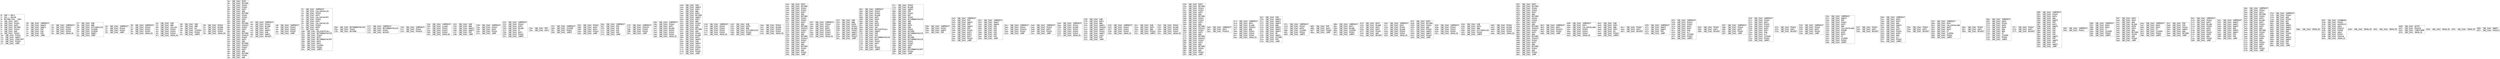 digraph "graph.cfg.gv" {
	subgraph global {
		node [fontname=Courier fontsize=30.0 rank=same shape=box]
		block_0 [label="0: %00 = #0x1\l2: %01 = #0x40\l4: MSTORE(%01, %00)\l5: [NO_SSA] DUP1\l6: [NO_SSA] PUSH1\l8: [NO_SSA] DUP2\l9: [NO_SSA] MSTORE\la: [NO_SSA] PUSH1\lc: [NO_SSA] ADD\ld: [NO_SSA] PUSH2\l10: [NO_SSA] PUSH1\l12: [NO_SSA] SWAP2\l13: [NO_SSA] CODECOPY\l14: [NO_SSA] PUSH2\l17: [NO_SSA] JUMP\l"]
		block_18 [label="18: [NO_SSA] JUMPDEST\l19: [NO_SSA] SWAP4\l1a: [NO_SSA] SWAP3\l1b: [NO_SSA] POP\l1c: [NO_SSA] POP\l1d: [NO_SSA] POP\l1e: [NO_SSA] JUMP\l"]
		block_1f [label="1f: [NO_SSA] JUMPDEST\l20: [NO_SSA] PUSH1\l22: [NO_SSA] PUSH1\l24: [NO_SSA] PUSH1\l26: [NO_SSA] INVALID\l"]
		block_27 [label="27: [NO_SSA] SUB\l28: [NO_SSA] AND\l29: [NO_SSA] EXTCODESIZE\l2a: [NO_SSA] ISZERO\l2b: [NO_SSA] ISZERO\l2c: [NO_SSA] SWAP1\l2d: [NO_SSA] JUMP\l"]
		block_2e [label="2e: [NO_SSA] JUMPDEST\l2f: [NO_SSA] PUSH2\l32: [NO_SSA] PUSH2\l35: [NO_SSA] JUMP\l"]
		block_36 [label="36: [NO_SSA] JUMPDEST\l37: [NO_SSA] PUSH1\l39: [NO_SSA] PUSH1\l3b: [NO_SSA] PUSH1\l3d: [NO_SSA] INVALID\l"]
		block_3e [label="3e: [NO_SSA] SUB\l3f: [NO_SSA] AND\l40: [NO_SSA] CALLER\l41: [NO_SSA] PUSH1\l43: [NO_SSA] PUSH1\l45: [NO_SSA] PUSH1\l47: [NO_SSA] INVALID\l"]
		block_48 [label="48: [NO_SSA] SUB\l49: [NO_SSA] AND\l4a: [NO_SSA] EQ\l4b: [NO_SSA] ISZERO\l4c: [NO_SSA] PUSH2\l4f: [NO_SSA] JUMPI\l"]
		block_50 [label="50: [NO_SSA] PUSH1\l52: [NO_SSA] MLOAD\l53: [NO_SSA] PUSH3\l57: [NO_SSA] PUSH1\l59: [NO_SSA] INVALID\l"]
		block_5a [label="5a: [NO_SSA] DUP2\l5b: [NO_SSA] MSTORE\l5c: [NO_SSA] PUSH1\l5e: [NO_SSA] PUSH1\l60: [NO_SSA] DUP3\l61: [NO_SSA] ADD\l62: [NO_SSA] MSTORE\l63: [NO_SSA] PUSH1\l65: [NO_SSA] PUSH1\l67: [NO_SSA] DUP3\l68: [NO_SSA] ADD\l69: [NO_SSA] MSTORE\l6a: [NO_SSA] PUSH32\l8b: [NO_SSA] PUSH1\l8d: [NO_SSA] DUP3\l8e: [NO_SSA] ADD\l8f: [NO_SSA] MSTORE\l90: [NO_SSA] PUSH32\lb1: [NO_SSA] PUSH1\lb3: [NO_SSA] DUP3\lb4: [NO_SSA] ADD\lb5: [NO_SSA] MSTORE\lb6: [NO_SSA] PUSH32\ld7: [NO_SSA] PUSH1\ld9: [NO_SSA] DUP3\lda: [NO_SSA] ADD\ldb: [NO_SSA] MSTORE\ldc: [NO_SSA] PUSH1\lde: [NO_SSA] ADD\l"]
		block_df [label="df: [NO_SSA] JUMPDEST\le0: [NO_SSA] PUSH1\le2: [NO_SSA] MLOAD\le3: [NO_SSA] DUP1\le4: [NO_SSA] SWAP2\le5: [NO_SSA] SUB\le6: [NO_SSA] SWAP1\le7: [NO_SSA] REVERT\l"]
		block_e8 [label="e8: [NO_SSA] JUMPDEST\le9: [NO_SSA] PUSH1\leb: [NO_SSA] PUSH2\lee: [NO_SSA] PUSH2\lf1: [NO_SSA] JUMP\l"]
		block_f2 [label="f2: [NO_SSA] JUMPDEST\lf3: [NO_SSA] CALLDATASIZE\lf4: [NO_SSA] PUSH1\lf6: [NO_SSA] DUP1\lf7: [NO_SSA] CALLDATACOPY\lf8: [NO_SSA] PUSH1\lfa: [NO_SSA] DUP1\lfb: [NO_SSA] CALLDATASIZE\lfc: [NO_SSA] PUSH1\lfe: [NO_SSA] DUP5\lff: [NO_SSA] GAS\l100: [NO_SSA] DELEGATECALL\l101: [NO_SSA] RETURNDATASIZE\l102: [NO_SSA] PUSH1\l104: [NO_SSA] DUP1\l105: [NO_SSA] RETURNDATACOPY\l106: [NO_SSA] DUP1\l107: [NO_SSA] DUP1\l108: [NO_SSA] ISZERO\l109: [NO_SSA] PUSH2\l10c: [NO_SSA] JUMPI\l"]
		block_10d [label="10d: [NO_SSA] RETURNDATASIZE\l10e: [NO_SSA] PUSH1\l110: [NO_SSA] RETURN\l"]
		block_111 [label="111: [NO_SSA] JUMPDEST\l112: [NO_SSA] RETURNDATASIZE\l113: [NO_SSA] PUSH1\l115: [NO_SSA] REVERT\l"]
		block_116 [label="116: [NO_SSA] JUMPDEST\l117: [NO_SSA] PUSH1\l119: [NO_SSA] PUSH32\l"]
		block_13a [label="13a: [NO_SSA] JUMPDEST\l13b: [NO_SSA] SLOAD\l13c: [NO_SSA] PUSH1\l13e: [NO_SSA] PUSH1\l140: [NO_SSA] PUSH1\l142: [NO_SSA] INVALID\l"]
		block_143 [label="143: [NO_SSA] SUB\l144: [NO_SSA] AND\l145: [NO_SSA] SWAP2\l146: [NO_SSA] SWAP1\l147: [NO_SSA] POP\l148: [NO_SSA] JUMP\l"]
		block_149 [label="149: [NO_SSA] JUMPDEST\l14a: [NO_SSA] PUSH2\l14d: [NO_SSA] DUP4\l14e: [NO_SSA] PUSH2\l151: [NO_SSA] JUMP\l"]
		block_152 [label="152: [NO_SSA] JUMPDEST\l153: [NO_SSA] PUSH1\l155: [NO_SSA] DUP3\l156: [NO_SSA] MLOAD\l157: [NO_SSA] GT\l158: [NO_SSA] DUP1\l159: [NO_SSA] PUSH2\l15c: [NO_SSA] JUMPI\l"]
		block_15d [label="15d: [NO_SSA] POP\l15e: [NO_SSA] DUP1\l"]
		block_15f [label="15f: [NO_SSA] JUMPDEST\l160: [NO_SSA] ISZERO\l161: [NO_SSA] PUSH2\l164: [NO_SSA] JUMPI\l"]
		block_165 [label="165: [NO_SSA] PUSH2\l168: [NO_SSA] DUP4\l169: [NO_SSA] DUP4\l16a: [NO_SSA] PUSH2\l16d: [NO_SSA] JUMP\l"]
		block_16e [label="16e: [NO_SSA] JUMPDEST\l16f: [NO_SSA] POP\l170: [NO_SSA] POP\l171: [NO_SSA] POP\l172: [NO_SSA] POP\l173: [NO_SSA] JUMP\l"]
		block_174 [label="174: [NO_SSA] JUMPDEST\l175: [NO_SSA] PUSH32\l196: [NO_SSA] PUSH2\l199: [NO_SSA] PUSH2\l19c: [NO_SSA] JUMP\l"]
		block_19d [label="19d: [NO_SSA] JUMPDEST\l19e: [NO_SSA] PUSH1\l1a0: [NO_SSA] DUP1\l1a1: [NO_SSA] MLOAD\l1a2: [NO_SSA] PUSH1\l1a4: [NO_SSA] PUSH1\l1a6: [NO_SSA] PUSH1\l1a8: [NO_SSA] INVALID\l"]
		block_1a9 [label="1a9: [NO_SSA] SUB\l1aa: [NO_SSA] SWAP3\l1ab: [NO_SSA] DUP4\l1ac: [NO_SSA] AND\l1ad: [NO_SSA] DUP2\l1ae: [NO_SSA] MSTORE\l1af: [NO_SSA] SWAP2\l1b0: [NO_SSA] DUP5\l1b1: [NO_SSA] AND\l1b2: [NO_SSA] PUSH1\l1b4: [NO_SSA] DUP4\l1b5: [NO_SSA] ADD\l1b6: [NO_SSA] MSTORE\l1b7: [NO_SSA] ADD\l1b8: [NO_SSA] PUSH1\l1ba: [NO_SSA] MLOAD\l1bb: [NO_SSA] DUP1\l1bc: [NO_SSA] SWAP2\l1bd: [NO_SSA] SUB\l1be: [NO_SSA] SWAP1\l1bf: [NO_SSA] LOG1\l1c0: [NO_SSA] PUSH2\l1c3: [NO_SSA] DUP2\l1c4: [NO_SSA] PUSH2\l1c7: [NO_SSA] JUMP\l"]
		block_1c8 [label="1c8: [NO_SSA] JUMPDEST\l1c9: [NO_SSA] PUSH1\l1cb: [NO_SSA] PUSH1\l1cd: [NO_SSA] PUSH1\l1cf: [NO_SSA] PUSH1\l1d1: [NO_SSA] INVALID\l"]
		block_1d2 [label="1d2: [NO_SSA] SUB\l1d3: [NO_SSA] DUP5\l1d4: [NO_SSA] AND\l1d5: [NO_SSA] EXTCODESIZE\l1d6: [NO_SSA] PUSH2\l1d9: [NO_SSA] JUMPI\l"]
		block_1da [label="1da: [NO_SSA] PUSH1\l1dc: [NO_SSA] MLOAD\l1dd: [NO_SSA] PUSH3\l1e1: [NO_SSA] PUSH1\l1e3: [NO_SSA] INVALID\l"]
		block_1e4 [label="1e4: [NO_SSA] DUP2\l1e5: [NO_SSA] MSTORE\l1e6: [NO_SSA] PUSH1\l1e8: [NO_SSA] PUSH1\l1ea: [NO_SSA] DUP3\l1eb: [NO_SSA] ADD\l1ec: [NO_SSA] MSTORE\l1ed: [NO_SSA] PUSH1\l1ef: [NO_SSA] PUSH1\l1f1: [NO_SSA] DUP3\l1f2: [NO_SSA] ADD\l1f3: [NO_SSA] MSTORE\l1f4: [NO_SSA] PUSH32\l215: [NO_SSA] PUSH1\l217: [NO_SSA] DUP3\l218: [NO_SSA] ADD\l219: [NO_SSA] MSTORE\l21a: [NO_SSA] PUSH32\l23b: [NO_SSA] PUSH1\l23d: [NO_SSA] DUP3\l23e: [NO_SSA] ADD\l23f: [NO_SSA] MSTORE\l240: [NO_SSA] PUSH1\l242: [NO_SSA] ADD\l243: [NO_SSA] PUSH2\l246: [NO_SSA] JUMP\l"]
		block_247 [label="247: [NO_SSA] JUMPDEST\l248: [NO_SSA] PUSH1\l24a: [NO_SSA] DUP1\l24b: [NO_SSA] DUP6\l24c: [NO_SSA] PUSH1\l24e: [NO_SSA] PUSH1\l250: [NO_SSA] PUSH1\l252: [NO_SSA] INVALID\l"]
		block_253 [label="253: [NO_SSA] SUB\l254: [NO_SSA] AND\l255: [NO_SSA] DUP6\l256: [NO_SSA] PUSH1\l258: [NO_SSA] MLOAD\l259: [NO_SSA] PUSH2\l25c: [NO_SSA] SWAP2\l25d: [NO_SSA] SWAP1\l25e: [NO_SSA] PUSH2\l261: [NO_SSA] JUMP\l"]
		block_262 [label="262: [NO_SSA] JUMPDEST\l263: [NO_SSA] PUSH1\l265: [NO_SSA] PUSH1\l267: [NO_SSA] MLOAD\l268: [NO_SSA] DUP1\l269: [NO_SSA] DUP4\l26a: [NO_SSA] SUB\l26b: [NO_SSA] DUP2\l26c: [NO_SSA] DUP6\l26d: [NO_SSA] GAS\l26e: [NO_SSA] DELEGATECALL\l26f: [NO_SSA] SWAP2\l270: [NO_SSA] POP\l271: [NO_SSA] POP\l272: [NO_SSA] RETURNDATASIZE\l273: [NO_SSA] DUP1\l274: [NO_SSA] PUSH1\l276: [NO_SSA] DUP2\l277: [NO_SSA] EQ\l278: [NO_SSA] PUSH2\l27b: [NO_SSA] JUMPI\l"]
		block_27c [label="27c: [NO_SSA] PUSH1\l27e: [NO_SSA] MLOAD\l27f: [NO_SSA] SWAP2\l280: [NO_SSA] POP\l281: [NO_SSA] PUSH1\l283: [NO_SSA] NOT\l284: [NO_SSA] PUSH1\l286: [NO_SSA] RETURNDATASIZE\l287: [NO_SSA] ADD\l288: [NO_SSA] AND\l289: [NO_SSA] DUP3\l28a: [NO_SSA] ADD\l28b: [NO_SSA] PUSH1\l28d: [NO_SSA] MSTORE\l28e: [NO_SSA] RETURNDATASIZE\l28f: [NO_SSA] DUP3\l290: [NO_SSA] MSTORE\l291: [NO_SSA] RETURNDATASIZE\l292: [NO_SSA] PUSH1\l294: [NO_SSA] PUSH1\l296: [NO_SSA] DUP5\l297: [NO_SSA] ADD\l298: [NO_SSA] RETURNDATACOPY\l299: [NO_SSA] PUSH2\l29c: [NO_SSA] JUMP\l"]
		block_29d [label="29d: [NO_SSA] JUMPDEST\l29e: [NO_SSA] PUSH1\l2a0: [NO_SSA] SWAP2\l2a1: [NO_SSA] POP\l"]
		block_2a2 [label="2a2: [NO_SSA] JUMPDEST\l2a3: [NO_SSA] POP\l2a4: [NO_SSA] SWAP2\l2a5: [NO_SSA] POP\l2a6: [NO_SSA] SWAP2\l2a7: [NO_SSA] POP\l2a8: [NO_SSA] PUSH2\l2ab: [NO_SSA] DUP3\l2ac: [NO_SSA] DUP3\l2ad: [NO_SSA] DUP7\l2ae: [NO_SSA] PUSH2\l2b1: [NO_SSA] JUMP\l"]
		block_2b2 [label="2b2: [NO_SSA] JUMPDEST\l2b3: [NO_SSA] SWAP7\l2b4: [NO_SSA] SWAP6\l2b5: [NO_SSA] POP\l2b6: [NO_SSA] POP\l2b7: [NO_SSA] POP\l2b8: [NO_SSA] POP\l2b9: [NO_SSA] POP\l2ba: [NO_SSA] POP\l2bb: [NO_SSA] JUMP\l"]
		block_2bc [label="2bc: [NO_SSA] JUMPDEST\l2bd: [NO_SSA] PUSH1\l2bf: [NO_SSA] PUSH32\l2e0: [NO_SSA] PUSH2\l2e3: [NO_SSA] JUMP\l"]
		block_2e4 [label="2e4: [NO_SSA] JUMPDEST\l2e5: [NO_SSA] PUSH2\l2e8: [NO_SSA] DUP2\l2e9: [NO_SSA] PUSH2\l2ec: [NO_SSA] JUMP\l"]
		block_2ed [label="2ed: [NO_SSA] JUMPDEST\l2ee: [NO_SSA] PUSH1\l2f0: [NO_SSA] MLOAD\l2f1: [NO_SSA] PUSH1\l2f3: [NO_SSA] PUSH1\l2f5: [NO_SSA] PUSH1\l2f7: [NO_SSA] INVALID\l"]
		block_2f8 [label="2f8: [NO_SSA] SUB\l2f9: [NO_SSA] DUP3\l2fa: [NO_SSA] AND\l2fb: [NO_SSA] SWAP1\l2fc: [NO_SSA] PUSH32\l31d: [NO_SSA] SWAP1\l31e: [NO_SSA] PUSH1\l320: [NO_SSA] SWAP1\l321: [NO_SSA] LOG2\l322: [NO_SSA] POP\l323: [NO_SSA] JUMP\l"]
		block_324 [label="324: [NO_SSA] JUMPDEST\l325: [NO_SSA] PUSH1\l327: [NO_SSA] PUSH1\l329: [NO_SSA] PUSH1\l32b: [NO_SSA] INVALID\l"]
		block_32c [label="32c: [NO_SSA] SUB\l32d: [NO_SSA] DUP2\l32e: [NO_SSA] AND\l32f: [NO_SSA] PUSH2\l332: [NO_SSA] JUMPI\l"]
		block_333 [label="333: [NO_SSA] PUSH1\l335: [NO_SSA] MLOAD\l336: [NO_SSA] PUSH3\l33a: [NO_SSA] PUSH1\l33c: [NO_SSA] INVALID\l"]
		block_33d [label="33d: [NO_SSA] DUP2\l33e: [NO_SSA] MSTORE\l33f: [NO_SSA] PUSH1\l341: [NO_SSA] PUSH1\l343: [NO_SSA] DUP3\l344: [NO_SSA] ADD\l345: [NO_SSA] MSTORE\l346: [NO_SSA] PUSH1\l348: [NO_SSA] PUSH1\l34a: [NO_SSA] DUP3\l34b: [NO_SSA] ADD\l34c: [NO_SSA] MSTORE\l34d: [NO_SSA] PUSH32\l36e: [NO_SSA] PUSH1\l370: [NO_SSA] DUP3\l371: [NO_SSA] ADD\l372: [NO_SSA] MSTORE\l373: [NO_SSA] PUSH32\l394: [NO_SSA] PUSH1\l396: [NO_SSA] DUP3\l397: [NO_SSA] ADD\l398: [NO_SSA] MSTORE\l399: [NO_SSA] PUSH1\l39b: [NO_SSA] ADD\l39c: [NO_SSA] PUSH2\l39f: [NO_SSA] JUMP\l"]
		block_3a0 [label="3a0: [NO_SSA] JUMPDEST\l3a1: [NO_SSA] DUP1\l3a2: [NO_SSA] PUSH32\l"]
		block_3c3 [label="3c3: [NO_SSA] JUMPDEST\l3c4: [NO_SSA] DUP1\l3c5: [NO_SSA] SLOAD\l3c6: [NO_SSA] PUSH32\l3e7: [NO_SSA] AND\l3e8: [NO_SSA] PUSH1\l3ea: [NO_SSA] PUSH1\l3ec: [NO_SSA] PUSH1\l3ee: [NO_SSA] INVALID\l"]
		block_3ef [label="3ef: [NO_SSA] SUB\l3f0: [NO_SSA] SWAP3\l3f1: [NO_SSA] SWAP1\l3f2: [NO_SSA] SWAP3\l3f3: [NO_SSA] AND\l3f4: [NO_SSA] SWAP2\l3f5: [NO_SSA] SWAP1\l3f6: [NO_SSA] SWAP2\l3f7: [NO_SSA] OR\l3f8: [NO_SSA] SWAP1\l3f9: [NO_SSA] SSTORE\l3fa: [NO_SSA] POP\l3fb: [NO_SSA] JUMP\l"]
		block_3fc [label="3fc: [NO_SSA] JUMPDEST\l3fd: [NO_SSA] PUSH1\l3ff: [NO_SSA] DUP4\l400: [NO_SSA] ISZERO\l401: [NO_SSA] PUSH2\l404: [NO_SSA] JUMPI\l"]
		block_405 [label="405: [NO_SSA] POP\l406: [NO_SSA] DUP2\l407: [NO_SSA] PUSH2\l40a: [NO_SSA] JUMP\l"]
		block_40b [label="40b: [NO_SSA] JUMPDEST\l40c: [NO_SSA] DUP3\l40d: [NO_SSA] MLOAD\l40e: [NO_SSA] ISZERO\l40f: [NO_SSA] PUSH2\l412: [NO_SSA] JUMPI\l"]
		block_413 [label="413: [NO_SSA] DUP3\l414: [NO_SSA] MLOAD\l415: [NO_SSA] DUP1\l416: [NO_SSA] DUP5\l417: [NO_SSA] PUSH1\l419: [NO_SSA] ADD\l41a: [NO_SSA] REVERT\l"]
		block_41b [label="41b: [NO_SSA] JUMPDEST\l41c: [NO_SSA] DUP2\l41d: [NO_SSA] PUSH1\l41f: [NO_SSA] MLOAD\l420: [NO_SSA] PUSH3\l424: [NO_SSA] PUSH1\l426: [NO_SSA] INVALID\l"]
		block_427 [label="427: [NO_SSA] DUP2\l428: [NO_SSA] MSTORE\l429: [NO_SSA] PUSH1\l42b: [NO_SSA] ADD\l42c: [NO_SSA] PUSH2\l42f: [NO_SSA] SWAP2\l430: [NO_SSA] SWAP1\l431: [NO_SSA] PUSH2\l434: [NO_SSA] JUMP\l"]
		block_435 [label="435: [NO_SSA] JUMPDEST\l436: [NO_SSA] PUSH1\l438: [NO_SSA] PUSH1\l43a: [NO_SSA] PUSH1\l43c: [NO_SSA] INVALID\l"]
		block_43d [label="43d: [NO_SSA] SUB\l43e: [NO_SSA] DUP2\l43f: [NO_SSA] AND\l440: [NO_SSA] EXTCODESIZE\l441: [NO_SSA] PUSH2\l444: [NO_SSA] JUMPI\l"]
		block_445 [label="445: [NO_SSA] PUSH1\l447: [NO_SSA] MLOAD\l448: [NO_SSA] PUSH3\l44c: [NO_SSA] PUSH1\l44e: [NO_SSA] INVALID\l"]
		block_44f [label="44f: [NO_SSA] DUP2\l450: [NO_SSA] MSTORE\l451: [NO_SSA] PUSH1\l453: [NO_SSA] PUSH1\l455: [NO_SSA] DUP3\l456: [NO_SSA] ADD\l457: [NO_SSA] MSTORE\l458: [NO_SSA] PUSH1\l45a: [NO_SSA] PUSH1\l45c: [NO_SSA] DUP3\l45d: [NO_SSA] ADD\l45e: [NO_SSA] MSTORE\l45f: [NO_SSA] PUSH32\l480: [NO_SSA] PUSH1\l482: [NO_SSA] DUP3\l483: [NO_SSA] ADD\l484: [NO_SSA] MSTORE\l485: [NO_SSA] PUSH32\l4a6: [NO_SSA] PUSH1\l4a8: [NO_SSA] DUP3\l4a9: [NO_SSA] ADD\l4aa: [NO_SSA] MSTORE\l4ab: [NO_SSA] PUSH1\l4ad: [NO_SSA] ADD\l4ae: [NO_SSA] PUSH2\l4b1: [NO_SSA] JUMP\l"]
		block_4b2 [label="4b2: [NO_SSA] JUMPDEST\l4b3: [NO_SSA] DUP1\l4b4: [NO_SSA] PUSH32\l4d5: [NO_SSA] PUSH2\l4d8: [NO_SSA] JUMP\l"]
		block_4d9 [label="4d9: [NO_SSA] JUMPDEST\l4da: [NO_SSA] DUP1\l4db: [NO_SSA] CALLDATALOAD\l4dc: [NO_SSA] PUSH1\l4de: [NO_SSA] PUSH1\l4e0: [NO_SSA] PUSH1\l4e2: [NO_SSA] INVALID\l"]
		block_4e3 [label="4e3: [NO_SSA] SUB\l4e4: [NO_SSA] DUP2\l4e5: [NO_SSA] AND\l4e6: [NO_SSA] DUP2\l4e7: [NO_SSA] EQ\l4e8: [NO_SSA] PUSH2\l4eb: [NO_SSA] JUMPI\l"]
		block_4ec [label="4ec: [NO_SSA] PUSH1\l4ee: [NO_SSA] DUP1\l4ef: [NO_SSA] REVERT\l"]
		block_4f0 [label="4f0: [NO_SSA] JUMPDEST\l4f1: [NO_SSA] SWAP2\l4f2: [NO_SSA] SWAP1\l4f3: [NO_SSA] POP\l4f4: [NO_SSA] JUMP\l"]
		block_4f5 [label="4f5: [NO_SSA] JUMPDEST\l4f6: [NO_SSA] PUSH1\l4f8: [NO_SSA] PUSH1\l4fa: [NO_SSA] DUP3\l4fb: [NO_SSA] DUP5\l4fc: [NO_SSA] SUB\l4fd: [NO_SSA] SLT\l4fe: [NO_SSA] ISZERO\l4ff: [NO_SSA] PUSH2\l502: [NO_SSA] JUMPI\l"]
		block_503 [label="503: [NO_SSA] PUSH1\l505: [NO_SSA] DUP1\l506: [NO_SSA] REVERT\l"]
		block_507 [label="507: [NO_SSA] JUMPDEST\l508: [NO_SSA] PUSH2\l50b: [NO_SSA] DUP3\l50c: [NO_SSA] PUSH2\l50f: [NO_SSA] JUMP\l"]
		block_510 [label="510: [NO_SSA] JUMPDEST\l511: [NO_SSA] PUSH1\l513: [NO_SSA] DUP1\l514: [NO_SSA] PUSH1\l516: [NO_SSA] PUSH1\l518: [NO_SSA] DUP5\l519: [NO_SSA] DUP7\l51a: [NO_SSA] SUB\l51b: [NO_SSA] SLT\l51c: [NO_SSA] ISZERO\l51d: [NO_SSA] PUSH2\l520: [NO_SSA] JUMPI\l"]
		block_521 [label="521: [NO_SSA] PUSH1\l523: [NO_SSA] DUP1\l524: [NO_SSA] REVERT\l"]
		block_525 [label="525: [NO_SSA] JUMPDEST\l526: [NO_SSA] PUSH2\l529: [NO_SSA] DUP5\l52a: [NO_SSA] PUSH2\l52d: [NO_SSA] JUMP\l"]
		block_52e [label="52e: [NO_SSA] JUMPDEST\l52f: [NO_SSA] SWAP3\l530: [NO_SSA] POP\l531: [NO_SSA] PUSH1\l533: [NO_SSA] DUP5\l534: [NO_SSA] ADD\l535: [NO_SSA] CALLDATALOAD\l536: [NO_SSA] PUSH8\l53f: [NO_SSA] DUP1\l540: [NO_SSA] DUP3\l541: [NO_SSA] GT\l542: [NO_SSA] ISZERO\l543: [NO_SSA] PUSH2\l546: [NO_SSA] JUMPI\l"]
		block_547 [label="547: [NO_SSA] PUSH1\l549: [NO_SSA] DUP1\l54a: [NO_SSA] REVERT\l"]
		block_54b [label="54b: [NO_SSA] JUMPDEST\l54c: [NO_SSA] DUP2\l54d: [NO_SSA] DUP7\l54e: [NO_SSA] ADD\l54f: [NO_SSA] SWAP2\l550: [NO_SSA] POP\l551: [NO_SSA] DUP7\l552: [NO_SSA] PUSH1\l554: [NO_SSA] DUP4\l555: [NO_SSA] ADD\l556: [NO_SSA] SLT\l557: [NO_SSA] PUSH2\l55a: [NO_SSA] JUMPI\l"]
		block_55b [label="55b: [NO_SSA] PUSH1\l55d: [NO_SSA] DUP1\l55e: [NO_SSA] REVERT\l"]
		block_55f [label="55f: [NO_SSA] JUMPDEST\l560: [NO_SSA] DUP2\l561: [NO_SSA] CALLDATALOAD\l562: [NO_SSA] DUP2\l563: [NO_SSA] DUP2\l564: [NO_SSA] GT\l565: [NO_SSA] ISZERO\l566: [NO_SSA] PUSH2\l569: [NO_SSA] JUMPI\l"]
		block_56a [label="56a: [NO_SSA] PUSH1\l56c: [NO_SSA] DUP1\l56d: [NO_SSA] REVERT\l"]
		block_56e [label="56e: [NO_SSA] JUMPDEST\l56f: [NO_SSA] DUP8\l570: [NO_SSA] PUSH1\l572: [NO_SSA] DUP3\l573: [NO_SSA] DUP6\l574: [NO_SSA] ADD\l575: [NO_SSA] ADD\l576: [NO_SSA] GT\l577: [NO_SSA] ISZERO\l578: [NO_SSA] PUSH2\l57b: [NO_SSA] JUMPI\l"]
		block_57c [label="57c: [NO_SSA] PUSH1\l57e: [NO_SSA] DUP1\l57f: [NO_SSA] REVERT\l"]
		block_580 [label="580: [NO_SSA] JUMPDEST\l581: [NO_SSA] PUSH1\l583: [NO_SSA] DUP4\l584: [NO_SSA] ADD\l585: [NO_SSA] SWAP5\l586: [NO_SSA] POP\l587: [NO_SSA] DUP1\l588: [NO_SSA] SWAP4\l589: [NO_SSA] POP\l58a: [NO_SSA] POP\l58b: [NO_SSA] POP\l58c: [NO_SSA] POP\l58d: [NO_SSA] SWAP3\l58e: [NO_SSA] POP\l58f: [NO_SSA] SWAP3\l590: [NO_SSA] POP\l591: [NO_SSA] SWAP3\l592: [NO_SSA] JUMP\l"]
		block_593 [label="593: [NO_SSA] JUMPDEST\l594: [NO_SSA] PUSH1\l"]
		block_596 [label="596: [NO_SSA] JUMPDEST\l597: [NO_SSA] DUP4\l598: [NO_SSA] DUP2\l599: [NO_SSA] LT\l59a: [NO_SSA] ISZERO\l59b: [NO_SSA] PUSH2\l59e: [NO_SSA] JUMPI\l"]
		block_59f [label="59f: [NO_SSA] DUP2\l5a0: [NO_SSA] DUP2\l5a1: [NO_SSA] ADD\l5a2: [NO_SSA] MLOAD\l5a3: [NO_SSA] DUP4\l5a4: [NO_SSA] DUP3\l5a5: [NO_SSA] ADD\l5a6: [NO_SSA] MSTORE\l5a7: [NO_SSA] PUSH1\l5a9: [NO_SSA] ADD\l5aa: [NO_SSA] PUSH2\l5ad: [NO_SSA] JUMP\l"]
		block_5ae [label="5ae: [NO_SSA] JUMPDEST\l5af: [NO_SSA] DUP4\l5b0: [NO_SSA] DUP2\l5b1: [NO_SSA] GT\l5b2: [NO_SSA] ISZERO\l5b3: [NO_SSA] PUSH2\l5b6: [NO_SSA] JUMPI\l"]
		block_5b7 [label="5b7: [NO_SSA] POP\l5b8: [NO_SSA] POP\l5b9: [NO_SSA] PUSH1\l5bb: [NO_SSA] SWAP2\l5bc: [NO_SSA] ADD\l5bd: [NO_SSA] MSTORE\l5be: [NO_SSA] JUMP\l"]
		block_5bf [label="5bf: [NO_SSA] JUMPDEST\l5c0: [NO_SSA] PUSH1\l5c2: [NO_SSA] DUP3\l5c3: [NO_SSA] MLOAD\l5c4: [NO_SSA] PUSH2\l5c7: [NO_SSA] DUP2\l5c8: [NO_SSA] DUP5\l5c9: [NO_SSA] PUSH1\l5cb: [NO_SSA] DUP8\l5cc: [NO_SSA] ADD\l5cd: [NO_SSA] PUSH2\l5d0: [NO_SSA] JUMP\l"]
		block_5d1 [label="5d1: [NO_SSA] JUMPDEST\l5d2: [NO_SSA] SWAP2\l5d3: [NO_SSA] SWAP1\l5d4: [NO_SSA] SWAP2\l5d5: [NO_SSA] ADD\l5d6: [NO_SSA] SWAP3\l5d7: [NO_SSA] SWAP2\l5d8: [NO_SSA] POP\l5d9: [NO_SSA] POP\l5da: [NO_SSA] JUMP\l"]
		block_5db [label="5db: [NO_SSA] JUMPDEST\l5dc: [NO_SSA] PUSH1\l5de: [NO_SSA] DUP2\l5df: [NO_SSA] MSTORE\l5e0: [NO_SSA] PUSH1\l5e2: [NO_SSA] DUP3\l5e3: [NO_SSA] MLOAD\l5e4: [NO_SSA] DUP1\l5e5: [NO_SSA] PUSH1\l5e7: [NO_SSA] DUP5\l5e8: [NO_SSA] ADD\l5e9: [NO_SSA] MSTORE\l5ea: [NO_SSA] PUSH2\l5ed: [NO_SSA] DUP2\l5ee: [NO_SSA] PUSH1\l5f0: [NO_SSA] DUP6\l5f1: [NO_SSA] ADD\l5f2: [NO_SSA] PUSH1\l5f4: [NO_SSA] DUP8\l5f5: [NO_SSA] ADD\l5f6: [NO_SSA] PUSH2\l5f9: [NO_SSA] JUMP\l"]
		block_5fa [label="5fa: [NO_SSA] JUMPDEST\l5fb: [NO_SSA] PUSH1\l5fd: [NO_SSA] ADD\l5fe: [NO_SSA] PUSH1\l600: [NO_SSA] NOT\l601: [NO_SSA] AND\l602: [NO_SSA] SWAP2\l603: [NO_SSA] SWAP1\l604: [NO_SSA] SWAP2\l605: [NO_SSA] ADD\l606: [NO_SSA] PUSH1\l608: [NO_SSA] ADD\l609: [NO_SSA] SWAP3\l60a: [NO_SSA] SWAP2\l60b: [NO_SSA] POP\l60c: [NO_SSA] POP\l60d: [NO_SSA] JUMP\l"]
		block_60e [label="60e: [NO_SSA] INVALID\l"]
		block_60f [label="60f: [NO_SSA] COINBASE\l610: [NO_SSA] PUSH5\l616: [NO_SSA] GASPRICE\l617: [NO_SSA] SHA3\l618: [NO_SSA] PUSH13\l626: [NO_SSA] PUSH8\l62f: [NO_SSA] SHA3\l630: [NO_SSA] PUSH7\l638: [NO_SSA] PUSH10\l643: [NO_SSA] INVALID\l"]
		block_644 [label="644: [NO_SSA] INVALID\l"]
		block_645 [label="645: [NO_SSA] INVALID\l"]
		block_646 [label="646: [NO_SSA] GETPC\l647: [NO_SSA] PUSH10\l652: [NO_SSA] TIMESTAMP\l653: [NO_SSA] INVALID\l"]
		block_654 [label="654: [NO_SSA] INVALID\l"]
		block_655 [label="655: [NO_SSA] INVALID\l"]
		block_656 [label="656: [NO_SSA] SWAP2\l657: [NO_SSA] PUSH23\l"]
	}
}
